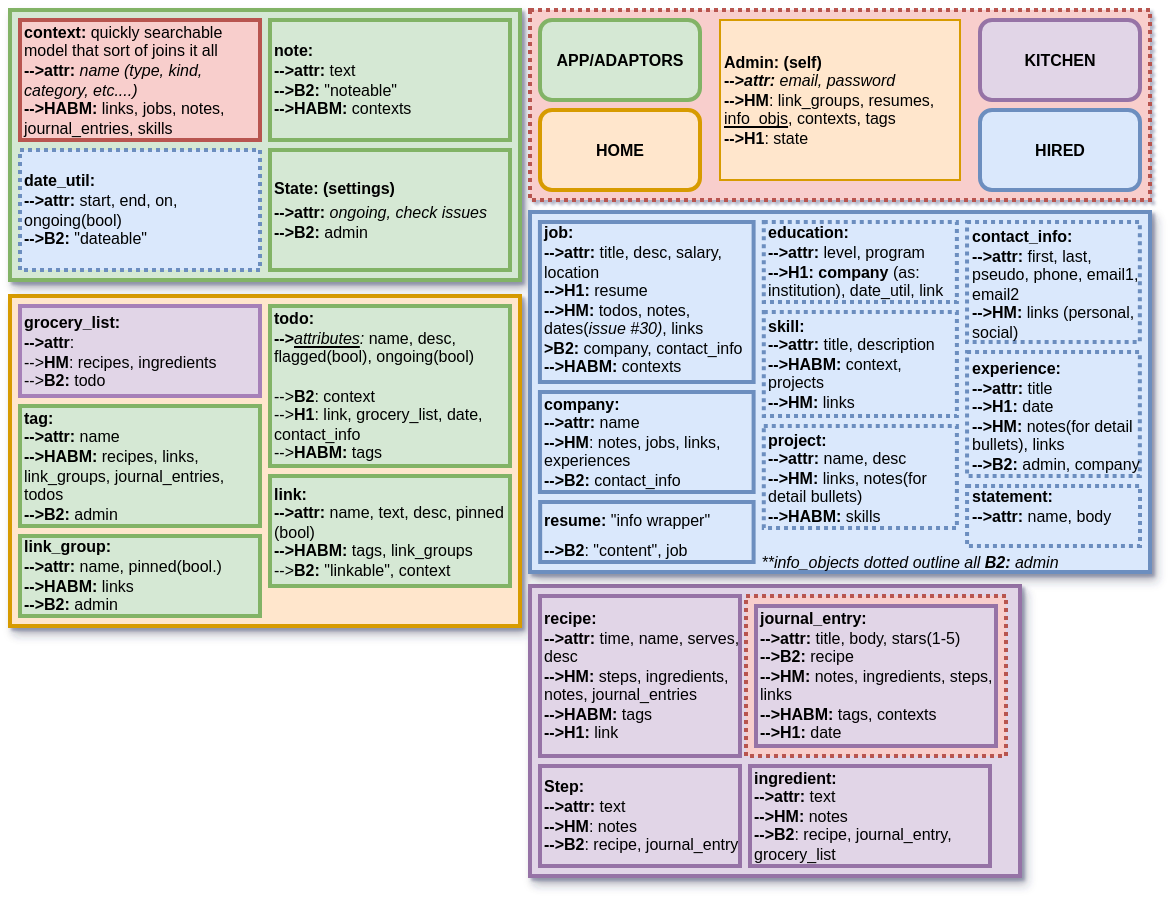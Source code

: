 <mxfile compressed="true" version="16.0.2" type="device"><diagram id="ImDymK1f7_B1jzTCU4_X" name="Page-1"><mxGraphModel dx="632" dy="487" grid="1" gridSize="5" guides="1" tooltips="1" connect="1" arrows="1" fold="1" page="1" pageScale="1" pageWidth="1100" pageHeight="850" math="0" shadow="1"><root><mxCell id="0"/><mxCell id="1" parent="0"/><mxCell id="bt28WQiRK-6ye6KYPw5y-67" value="" style="rounded=0;whiteSpace=wrap;html=1;shadow=1;glass=0;sketch=0;fontSize=7;strokeColor=#d79b00;strokeWidth=2;fillColor=#ffe6cc;container=0;" parent="1" vertex="1"><mxGeometry x="965" y="150" width="255" height="165" as="geometry"/></mxCell><mxCell id="2bVXGxjIuSOYn5E7sEBi-6" value="" style="group" vertex="1" connectable="0" parent="1"><mxGeometry x="970" y="155" width="245" height="155" as="geometry"/></mxCell><mxCell id="bt28WQiRK-6ye6KYPw5y-7" value="&lt;b&gt;link:&lt;/b&gt;&lt;br&gt;&lt;b&gt;--&amp;gt;&lt;/b&gt;&lt;b&gt;attr:&lt;/b&gt; name, text, desc, pinned (bool)&lt;br&gt;&lt;b&gt;--&amp;gt;HABM:&lt;/b&gt; tags, link_groups&lt;br&gt;--&amp;gt;&lt;b&gt;B2:&lt;/b&gt; &quot;linkable&quot;, context" style="rounded=0;whiteSpace=wrap;html=1;fontSize=8;align=left;fillColor=#d5e8d4;strokeColor=#82b366;rotation=0;container=0;strokeWidth=2;" parent="2bVXGxjIuSOYn5E7sEBi-6" vertex="1"><mxGeometry x="125" y="85" width="120" height="55" as="geometry"/></mxCell><mxCell id="bt28WQiRK-6ye6KYPw5y-10" value="&lt;b&gt;tag:&amp;nbsp;&lt;/b&gt;&lt;br&gt;&lt;b&gt;--&amp;gt;attr:&lt;/b&gt;&lt;i&gt;&amp;nbsp;&lt;/i&gt;name&lt;br&gt;&lt;b&gt;--&amp;gt;HABM:&lt;/b&gt;&amp;nbsp;recipes, links, link_groups, journal_entries, todos&lt;br&gt;&lt;b&gt;--&amp;gt;B2:&lt;/b&gt; admin" style="rounded=0;whiteSpace=wrap;html=1;fontSize=8;align=left;fillColor=#d5e8d4;strokeColor=#82b366;rotation=0;container=0;strokeWidth=2;" parent="2bVXGxjIuSOYn5E7sEBi-6" vertex="1"><mxGeometry y="50" width="120" height="60" as="geometry"/></mxCell><mxCell id="bt28WQiRK-6ye6KYPw5y-23" value="&lt;b&gt;grocery_list:&lt;/b&gt;&lt;br&gt;&lt;b&gt;--&amp;gt;attr&lt;/b&gt;:&lt;br&gt;--&amp;gt;&lt;b&gt;HM&lt;/b&gt;: recipes, ingredients&lt;br&gt;--&amp;gt;&lt;b&gt;B2: &lt;/b&gt;todo" style="rounded=0;whiteSpace=wrap;html=1;fontSize=8;align=left;fillColor=#e1d5e7;strokeColor=#A680B8;rotation=0;container=0;strokeWidth=2;" parent="2bVXGxjIuSOYn5E7sEBi-6" vertex="1"><mxGeometry width="120" height="45" as="geometry"/></mxCell><mxCell id="bt28WQiRK-6ye6KYPw5y-24" value="&lt;b&gt;todo:&lt;/b&gt;&lt;br&gt;&lt;b&gt;--&amp;gt;&lt;/b&gt;&lt;i&gt;&lt;u&gt;attributes&lt;/u&gt;: &lt;/i&gt;name, desc,&amp;nbsp; flagged(bool), ongoing(bool)&lt;br&gt;&lt;br&gt;--&amp;gt;&lt;b&gt;B2&lt;/b&gt;: context&lt;br&gt;--&amp;gt;&lt;b&gt;H1&lt;/b&gt;: link, grocery_list, date, contact_info&lt;br&gt;--&amp;gt;&lt;b&gt;HABM: &lt;/b&gt;tags" style="rounded=0;whiteSpace=wrap;html=1;fontSize=8;align=left;fillColor=#d5e8d4;strokeColor=#82b366;rotation=0;container=0;strokeWidth=2;" parent="2bVXGxjIuSOYn5E7sEBi-6" vertex="1"><mxGeometry x="125" width="120" height="80" as="geometry"/></mxCell><mxCell id="bXCQmQiE10ZwkFKLM6Ez-23" value="&lt;b&gt;link_group:&amp;nbsp;&lt;/b&gt;&lt;br&gt;&lt;b&gt;--&amp;gt;attr:&lt;/b&gt;&lt;i&gt;&amp;nbsp;&lt;/i&gt;name, pinned(bool.)&lt;br&gt;&lt;b&gt;--&amp;gt;HABM:&lt;/b&gt;&amp;nbsp;links&lt;br&gt;&lt;b&gt;--&amp;gt;B2: &lt;/b&gt;admin" style="rounded=0;whiteSpace=wrap;html=1;fontSize=8;align=left;fillColor=#d5e8d4;strokeColor=#82b366;rotation=0;container=0;strokeWidth=2;" parent="2bVXGxjIuSOYn5E7sEBi-6" vertex="1"><mxGeometry y="115" width="120" height="40" as="geometry"/></mxCell><mxCell id="2bVXGxjIuSOYn5E7sEBi-8" value="" style="group" vertex="1" connectable="0" parent="1"><mxGeometry x="965" y="7" width="255" height="135" as="geometry"/></mxCell><mxCell id="bt28WQiRK-6ye6KYPw5y-39" value="" style="rounded=0;whiteSpace=wrap;html=1;shadow=1;glass=0;sketch=0;fontSize=7;strokeColor=#82b366;strokeWidth=2;fillColor=#d5e8d4;" parent="2bVXGxjIuSOYn5E7sEBi-8" vertex="1"><mxGeometry width="255" height="135" as="geometry"/></mxCell><mxCell id="2bVXGxjIuSOYn5E7sEBi-7" value="" style="group" vertex="1" connectable="0" parent="2bVXGxjIuSOYn5E7sEBi-8"><mxGeometry x="5" y="5" width="245" height="125" as="geometry"/></mxCell><mxCell id="bt28WQiRK-6ye6KYPw5y-2" value="&lt;b&gt;State: (settings)&lt;br&gt;&lt;/b&gt;&lt;font size=&quot;1&quot;&gt;&lt;span style=&quot;font-size: 8px&quot;&gt;&lt;b&gt;--&amp;gt;attr:&lt;/b&gt;&lt;i&gt; ongoing, check issues&lt;/i&gt;&lt;/span&gt;&lt;/font&gt;&lt;br&gt;&lt;b&gt;--&amp;gt;&lt;/b&gt;&lt;b&gt;B2: &lt;/b&gt;admin&amp;nbsp;" style="rounded=0;whiteSpace=wrap;html=1;fontSize=8;align=left;fillColor=#d5e8d4;strokeColor=#82b366;rotation=0;container=0;strokeWidth=2;shadow=0;" parent="2bVXGxjIuSOYn5E7sEBi-7" vertex="1"><mxGeometry x="125" y="65" width="120" height="60" as="geometry"/></mxCell><mxCell id="bt28WQiRK-6ye6KYPw5y-8" value="&lt;b&gt;context: &lt;/b&gt;quickly searchable model that sort of joins it all&lt;br&gt;&lt;b&gt;--&amp;gt;attr:&lt;/b&gt;&lt;i&gt;&amp;nbsp;name (type, kind, category, etc....)&lt;/i&gt;&lt;br&gt;&lt;b&gt;--&amp;gt;HABM: &lt;/b&gt;links, jobs, notes, journal_entries, skills" style="rounded=0;whiteSpace=wrap;html=1;fontSize=8;align=left;fillColor=#f8cecc;strokeColor=#b85450;rotation=0;container=0;strokeWidth=2;" parent="2bVXGxjIuSOYn5E7sEBi-7" vertex="1"><mxGeometry width="120" height="60" as="geometry"/></mxCell><mxCell id="bt28WQiRK-6ye6KYPw5y-11" value="&lt;b&gt;note:&amp;nbsp;&lt;/b&gt;&lt;br&gt;&lt;b&gt;--&amp;gt;attr:&lt;/b&gt; text&lt;br&gt;&lt;b&gt;--&amp;gt;B2: &lt;/b&gt;&quot;noteable&quot;&lt;br&gt;&lt;b&gt;--&amp;gt;HABM: &lt;/b&gt;contexts" style="rounded=0;whiteSpace=wrap;html=1;fontSize=8;align=left;fillColor=#d5e8d4;strokeColor=#82b366;rotation=0;container=0;strokeWidth=2;shadow=0;" parent="2bVXGxjIuSOYn5E7sEBi-7" vertex="1"><mxGeometry x="125" width="120" height="60" as="geometry"/></mxCell><mxCell id="bt28WQiRK-6ye6KYPw5y-84" value="&lt;span style=&quot;font-size: 8px&quot;&gt;&lt;b&gt;date_util:&lt;/b&gt;&lt;br&gt;&lt;b&gt;--&amp;gt;attr: &lt;/b&gt;start, end, on, ongoing(bool)&lt;br&gt;&lt;b&gt;--&amp;gt;B2: &lt;/b&gt;&quot;dateable&quot;&lt;br&gt;&lt;/span&gt;" style="rounded=0;whiteSpace=wrap;html=1;shadow=0;glass=0;sketch=0;fontSize=7;strokeColor=#6c8ebf;strokeWidth=2;fillColor=#dae8fc;align=left;dashed=1;dashPattern=1 1;" parent="2bVXGxjIuSOYn5E7sEBi-7" vertex="1"><mxGeometry y="65" width="120" height="60" as="geometry"/></mxCell><mxCell id="2bVXGxjIuSOYn5E7sEBi-11" value="" style="group" vertex="1" connectable="0" parent="1"><mxGeometry x="1225" y="7" width="310" height="95" as="geometry"/></mxCell><mxCell id="bXCQmQiE10ZwkFKLM6Ez-20" value="" style="rounded=0;whiteSpace=wrap;html=1;shadow=0;glass=0;sketch=0;fontSize=8;strokeWidth=2;align=left;fillColor=#f8cecc;strokeColor=#b85450;dashed=1;dashPattern=1 1;" parent="2bVXGxjIuSOYn5E7sEBi-11" vertex="1"><mxGeometry width="310" height="95" as="geometry"/></mxCell><mxCell id="2bVXGxjIuSOYn5E7sEBi-10" value="" style="group" vertex="1" connectable="0" parent="2bVXGxjIuSOYn5E7sEBi-11"><mxGeometry x="5" y="5" width="300" height="85" as="geometry"/></mxCell><mxCell id="bt28WQiRK-6ye6KYPw5y-1" value="&lt;b&gt;Admin: (self)&lt;/b&gt;&lt;br&gt;&lt;b&gt;--&amp;gt;&lt;/b&gt;&lt;i&gt;&lt;b&gt;attr:&lt;/b&gt; email, password&lt;/i&gt;&lt;br&gt;&lt;b&gt;--&amp;gt;HM&lt;/b&gt;: link_groups, resumes, &lt;u&gt;info_objs&lt;/u&gt;, contexts, tags&lt;br&gt;&lt;b&gt;--&amp;gt;H1&lt;/b&gt;: state" style="rounded=0;whiteSpace=wrap;html=1;fontSize=8;align=left;fillColor=#ffe6cc;strokeColor=#d79b00;rotation=0;container=0;" parent="2bVXGxjIuSOYn5E7sEBi-10" vertex="1"><mxGeometry x="90" width="120" height="80" as="geometry"/></mxCell><mxCell id="2bVXGxjIuSOYn5E7sEBi-9" value="" style="group" vertex="1" connectable="0" parent="2bVXGxjIuSOYn5E7sEBi-10"><mxGeometry width="300" height="85" as="geometry"/></mxCell><mxCell id="bt28WQiRK-6ye6KYPw5y-46" value="&lt;b&gt;KITCHEN&lt;br&gt;&lt;/b&gt;" style="rounded=1;whiteSpace=wrap;html=1;fontSize=8;align=center;fillColor=#e1d5e7;strokeColor=#9673a6;rotation=0;container=0;strokeWidth=2;" parent="2bVXGxjIuSOYn5E7sEBi-9" vertex="1"><mxGeometry x="220" width="80" height="40" as="geometry"/></mxCell><mxCell id="bt28WQiRK-6ye6KYPw5y-47" value="&lt;b&gt;HIRED&lt;br&gt;&lt;/b&gt;" style="rounded=1;whiteSpace=wrap;html=1;fontSize=8;align=center;fillColor=#dae8fc;strokeColor=#6c8ebf;rotation=0;container=0;strokeWidth=2;" parent="2bVXGxjIuSOYn5E7sEBi-9" vertex="1"><mxGeometry x="220" y="45" width="80" height="40" as="geometry"/></mxCell><mxCell id="bt28WQiRK-6ye6KYPw5y-45" value="&lt;b&gt;APP/ADAPTORS&lt;br&gt;&lt;/b&gt;" style="rounded=1;whiteSpace=wrap;html=1;fontSize=8;align=center;fillColor=#d5e8d4;strokeColor=#82b366;rotation=0;container=0;strokeWidth=2;" parent="2bVXGxjIuSOYn5E7sEBi-9" vertex="1"><mxGeometry width="80" height="40" as="geometry"/></mxCell><mxCell id="bt28WQiRK-6ye6KYPw5y-66" value="&lt;b&gt;HOME&lt;br&gt;&lt;/b&gt;" style="rounded=1;whiteSpace=wrap;html=1;fontSize=8;align=center;fillColor=#ffe6cc;strokeColor=#d79b00;rotation=0;container=0;strokeWidth=2;" parent="2bVXGxjIuSOYn5E7sEBi-9" vertex="1"><mxGeometry y="45" width="80" height="40" as="geometry"/></mxCell><mxCell id="bt28WQiRK-6ye6KYPw5y-33" value="" style="rounded=0;whiteSpace=wrap;html=1;shadow=1;glass=0;sketch=0;fontSize=7;strokeColor=#9673a6;strokeWidth=2;fillColor=#e1d5e7;" parent="1" vertex="1"><mxGeometry x="1225" y="295" width="245" height="145" as="geometry"/></mxCell><mxCell id="bt28WQiRK-6ye6KYPw5y-17" value="&lt;b&gt;recipe:&lt;/b&gt;&lt;br&gt;&lt;b&gt;--&amp;gt;attr:&lt;/b&gt; time, name, serves, desc&lt;br&gt;&lt;b&gt;--&amp;gt;HM:&lt;/b&gt; steps, ingredients, notes, journal_entries&lt;br&gt;&lt;b&gt;--&amp;gt;HABM: &lt;/b&gt;tags&lt;br&gt;&lt;b&gt;--&amp;gt;H1:&lt;/b&gt;&amp;nbsp;link" style="rounded=0;whiteSpace=wrap;html=1;fontSize=8;align=left;fillColor=#e1d5e7;strokeColor=#9673a6;rotation=0;container=0;strokeWidth=2;" parent="1" vertex="1"><mxGeometry x="1230" y="300" width="100" height="80" as="geometry"/></mxCell><mxCell id="bt28WQiRK-6ye6KYPw5y-53" value="" style="rounded=0;whiteSpace=wrap;html=1;shadow=0;glass=0;sketch=0;fontSize=8;strokeWidth=2;align=left;fillColor=#f8cecc;strokeColor=#b85450;dashed=1;dashPattern=1 1;" parent="1" vertex="1"><mxGeometry x="1333" y="300" width="130" height="80" as="geometry"/></mxCell><mxCell id="bt28WQiRK-6ye6KYPw5y-20" value="&lt;b&gt;journal_entry:&amp;nbsp;&lt;/b&gt;&lt;br&gt;&lt;b&gt;--&amp;gt;&lt;/b&gt;&lt;b&gt;attr:&lt;/b&gt; title, body, stars(1-5)&lt;br&gt;&lt;b&gt;--&amp;gt;B2:&lt;/b&gt; recipe&lt;br&gt;&lt;b&gt;--&amp;gt;HM: &lt;/b&gt;notes, ingredients, steps, links&lt;br&gt;&lt;b&gt;--&amp;gt;&lt;/b&gt;&lt;b&gt;HABM: &lt;/b&gt;tags, contexts&lt;br&gt;&lt;b&gt;--&amp;gt;H1: &lt;/b&gt;date" style="rounded=0;whiteSpace=wrap;html=1;fontSize=8;align=left;fillColor=#e1d5e7;strokeColor=#9673a6;rotation=0;container=0;strokeWidth=2;" parent="1" vertex="1"><mxGeometry x="1338" y="305" width="120" height="70" as="geometry"/></mxCell><mxCell id="bt28WQiRK-6ye6KYPw5y-21" value="&lt;b&gt;ingredient:&lt;/b&gt;&lt;br&gt;&lt;b&gt;--&amp;gt;&lt;/b&gt;&lt;b&gt;attr:&lt;/b&gt; text&lt;br&gt;&lt;b&gt;--&amp;gt;HM: &lt;/b&gt;notes&lt;br&gt;&lt;b&gt;--&amp;gt;B2&lt;/b&gt;: recipe, journal_entry, grocery_list" style="rounded=0;whiteSpace=wrap;html=1;fontSize=8;align=left;fillColor=#e1d5e7;strokeColor=#9673a6;rotation=0;container=0;strokeWidth=2;" parent="1" vertex="1"><mxGeometry x="1335" y="385" width="120" height="50" as="geometry"/></mxCell><mxCell id="bt28WQiRK-6ye6KYPw5y-22" value="&lt;b&gt;Step:&lt;/b&gt;&lt;br&gt;&lt;b&gt;--&amp;gt;attr:&lt;/b&gt;&lt;i&gt;&amp;nbsp;&lt;/i&gt;text&lt;br&gt;&lt;b&gt;--&amp;gt;HM&lt;/b&gt;: notes&lt;br&gt;&lt;b&gt;--&amp;gt;B2&lt;/b&gt;: recipe, journal_entry" style="rounded=0;whiteSpace=wrap;html=1;fontSize=8;align=left;fillColor=#e1d5e7;strokeColor=#9673a6;rotation=0;container=0;strokeWidth=2;" parent="1" vertex="1"><mxGeometry x="1230" y="385" width="100" height="50" as="geometry"/></mxCell><mxCell id="bt28WQiRK-6ye6KYPw5y-43" value="" style="rounded=0;whiteSpace=wrap;html=1;shadow=1;glass=0;sketch=0;fontSize=7;strokeColor=#6c8ebf;strokeWidth=2;fillColor=#dae8fc;" parent="1" vertex="1"><mxGeometry x="1225" y="108" width="310" height="180" as="geometry"/></mxCell><mxCell id="2bVXGxjIuSOYn5E7sEBi-3" value="" style="group" vertex="1" connectable="0" parent="1"><mxGeometry x="1229.96" y="113" width="106.843" height="170" as="geometry"/></mxCell><mxCell id="bt28WQiRK-6ye6KYPw5y-25" value="&lt;b&gt;company:&lt;/b&gt;&lt;br&gt;&lt;b&gt;--&amp;gt;attr:&lt;/b&gt; name&lt;br&gt;&lt;b&gt;--&amp;gt;HM&lt;/b&gt;: notes, jobs, links, experiences&lt;br&gt;&lt;b&gt;--&amp;gt;B2: &lt;/b&gt;contact_info" style="rounded=0;whiteSpace=wrap;html=1;fontSize=8;align=left;fillColor=#dae8fc;strokeColor=#6c8ebf;rotation=0;container=0;strokeWidth=2;" parent="2bVXGxjIuSOYn5E7sEBi-3" vertex="1"><mxGeometry y="85" width="106.843" height="50" as="geometry"/></mxCell><mxCell id="bt28WQiRK-6ye6KYPw5y-87" value="&lt;span style=&quot;font-size: 8px&quot;&gt;&lt;b&gt;job:&lt;/b&gt;&lt;br&gt;&lt;b&gt;--&amp;gt;attr: &lt;/b&gt;title, desc, salary, location&lt;br&gt;&lt;b&gt;--&amp;gt;H1: &lt;/b&gt;resume&lt;br&gt;&lt;b&gt;--&amp;gt;HM: &lt;/b&gt;todos, notes, dates(&lt;i&gt;issue #30)&lt;/i&gt;, links&lt;br&gt;&lt;b&gt;&amp;gt;B2:&lt;/b&gt;&amp;nbsp;company,&amp;nbsp;&lt;/span&gt;&lt;span style=&quot;font-size: 8px&quot;&gt;contact_info&lt;/span&gt;&lt;span style=&quot;font-size: 8px&quot;&gt;&lt;br&gt;&lt;b&gt;--&amp;gt;HABM: &lt;/b&gt;contexts&lt;br&gt;&lt;br&gt;&lt;/span&gt;" style="rounded=0;whiteSpace=wrap;html=1;shadow=0;glass=0;sketch=0;fontSize=7;strokeColor=#6c8ebf;strokeWidth=2;fillColor=#dae8fc;align=left;labelPosition=center;verticalLabelPosition=middle;verticalAlign=middle;spacingTop=7;" parent="2bVXGxjIuSOYn5E7sEBi-3" vertex="1"><mxGeometry width="106.843" height="80" as="geometry"/></mxCell><mxCell id="2bVXGxjIuSOYn5E7sEBi-1" value="&lt;b style=&quot;font-size: 8px&quot;&gt;resume:&amp;nbsp;&lt;/b&gt;&lt;span style=&quot;font-size: 8px&quot;&gt;&quot;info wrapper&quot;&lt;br&gt;&lt;/span&gt;&lt;b style=&quot;font-size: 8px&quot;&gt;--&amp;gt;B2&lt;/b&gt;&lt;span style=&quot;font-size: 8px&quot;&gt;: &quot;content&quot;, job&lt;/span&gt;" style="text;html=1;strokeColor=#6c8ebf;fillColor=#dae8fc;align=left;verticalAlign=middle;whiteSpace=wrap;rounded=0;strokeWidth=2;" vertex="1" parent="2bVXGxjIuSOYn5E7sEBi-3"><mxGeometry x="0.122" y="140" width="106.721" height="30" as="geometry"/></mxCell><mxCell id="bt28WQiRK-6ye6KYPw5y-73" value="&lt;font size=&quot;1&quot;&gt;&lt;span style=&quot;font-size: 8px&quot;&gt;&lt;b&gt;contact_info:&lt;/b&gt;&lt;br&gt;&lt;div&gt;&lt;b style=&quot;font-weight: bold&quot;&gt;--&amp;gt;&lt;/b&gt;&lt;b&gt;attr:&lt;/b&gt; first, last, pseudo, phone, email1, email2&lt;/div&gt;&lt;div&gt;&lt;b&gt;--&amp;gt;HM: &lt;/b&gt;links (personal, social)&lt;/div&gt;&lt;/span&gt;&lt;/font&gt;" style="rounded=0;whiteSpace=wrap;html=1;shadow=0;glass=0;sketch=0;fontSize=7;strokeColor=#6c8ebf;strokeWidth=2;fillColor=#dae8fc;align=left;dashed=1;dashPattern=1 1;" parent="1" vertex="1"><mxGeometry x="1443.525" y="113" width="86.393" height="60" as="geometry"/></mxCell><mxCell id="bt28WQiRK-6ye6KYPw5y-82" value="&lt;font size=&quot;1&quot;&gt;&lt;span style=&quot;font-size: 8px&quot;&gt;&lt;b&gt;experience:&lt;/b&gt;&lt;br&gt;&lt;div&gt;&lt;b style=&quot;font-weight: bold&quot;&gt;--&amp;gt;&lt;/b&gt;&lt;b&gt;attr:&lt;/b&gt;&amp;nbsp;title&lt;/div&gt;&lt;div&gt;&lt;b&gt;--&amp;gt;H1: &lt;/b&gt;date&lt;/div&gt;&lt;div&gt;&lt;b&gt;--&amp;gt;HM: &lt;/b&gt;notes(for detail bullets), links&lt;/div&gt;&lt;div&gt;&lt;b&gt;--&amp;gt;B2: &lt;/b&gt;admin, company&lt;/div&gt;&lt;/span&gt;&lt;/font&gt;" style="rounded=0;whiteSpace=wrap;html=1;shadow=0;glass=0;sketch=0;fontSize=7;strokeColor=#6c8ebf;strokeWidth=2;fillColor=#dae8fc;align=left;dashed=1;dashPattern=1 1;" parent="1" vertex="1"><mxGeometry x="1443.53" y="178" width="86.39" height="62" as="geometry"/></mxCell><mxCell id="bt28WQiRK-6ye6KYPw5y-83" value="&lt;span style=&quot;font-size: 8px&quot;&gt;&lt;b&gt;skill:&lt;/b&gt;&lt;br&gt;&lt;b&gt;--&amp;gt;attr: &lt;/b&gt;title, description&lt;br&gt;&lt;b&gt;--&amp;gt;HABM: &lt;/b&gt;context, projects&lt;br&gt;&lt;b&gt;--&amp;gt;HM: &lt;/b&gt;links&lt;br&gt;&lt;/span&gt;" style="rounded=0;whiteSpace=wrap;html=1;shadow=0;glass=0;sketch=0;fontSize=7;strokeColor=#6c8ebf;strokeWidth=2;fillColor=#dae8fc;align=left;dashed=1;dashPattern=1 1;" parent="1" vertex="1"><mxGeometry x="1341.89" y="158" width="96.56" height="52" as="geometry"/></mxCell><mxCell id="bt28WQiRK-6ye6KYPw5y-85" value="&lt;span style=&quot;font-size: 8px&quot;&gt;&lt;b&gt;project:&lt;br&gt;--&amp;gt;attr:&lt;/b&gt; name, desc&lt;br&gt;&lt;b&gt;--&amp;gt;HM: &lt;/b&gt;links, notes(&lt;/span&gt;&lt;span style=&quot;font-size: 8px&quot;&gt;for detail bullets&lt;/span&gt;&lt;span style=&quot;font-size: 8px&quot;&gt;)&lt;br&gt;&lt;b&gt;--&amp;gt;HABM: &lt;/b&gt;skills&lt;br&gt;&lt;/span&gt;" style="rounded=0;whiteSpace=wrap;html=1;shadow=0;glass=0;sketch=0;fontSize=7;strokeColor=#6c8ebf;strokeWidth=2;fillColor=#dae8fc;align=left;dashed=1;dashPattern=1 1;" parent="1" vertex="1"><mxGeometry x="1341.89" y="215" width="96.56" height="51" as="geometry"/></mxCell><mxCell id="bt28WQiRK-6ye6KYPw5y-91" value="&lt;span style=&quot;font-size: 8px&quot;&gt;&lt;b&gt;education:&lt;br&gt;--&amp;gt;attr: &lt;/b&gt;level, program&amp;nbsp;&lt;b&gt;&lt;br&gt;--&amp;gt;H1: company&lt;/b&gt; (as: institution),&lt;b&gt;&amp;nbsp;&lt;/b&gt;date_util, link&lt;/span&gt;&lt;span style=&quot;font-size: 8px&quot;&gt;&lt;br&gt;&lt;/span&gt;" style="rounded=0;whiteSpace=wrap;html=1;shadow=0;glass=0;sketch=0;fontSize=7;strokeColor=#6c8ebf;strokeWidth=2;fillColor=#dae8fc;align=left;dashed=1;dashPattern=1 1;" parent="1" vertex="1"><mxGeometry x="1341.885" y="113" width="96.557" height="40" as="geometry"/></mxCell><mxCell id="rQdxxhRuiaD-gHXUzfdX-4" value="&lt;span style=&quot;font-size: 8px&quot;&gt;&lt;b&gt;statement:&amp;nbsp;&lt;/b&gt;&lt;br&gt;&lt;b&gt;--&amp;gt;attr: &lt;/b&gt;name, body&lt;br&gt;&lt;br&gt;&lt;/span&gt;" style="rounded=0;whiteSpace=wrap;html=1;shadow=0;glass=0;sketch=0;fontSize=7;strokeColor=#6c8ebf;strokeWidth=2;fillColor=#dae8fc;align=left;dashed=1;dashPattern=1 1;" parent="1" vertex="1"><mxGeometry x="1443.53" y="245" width="86.47" height="30" as="geometry"/></mxCell><mxCell id="rQdxxhRuiaD-gHXUzfdX-1" value="&lt;i&gt;**info_objects dotted outline all &lt;b&gt;B2: &lt;/b&gt;admin&lt;/i&gt;" style="text;html=1;strokeColor=none;fillColor=none;align=center;verticalAlign=middle;whiteSpace=wrap;rounded=0;labelPosition=center;verticalLabelPosition=middle;fontSize=8;" parent="1" vertex="1"><mxGeometry x="1310" y="270" width="210" height="25" as="geometry"/></mxCell></root></mxGraphModel></diagram></mxfile>